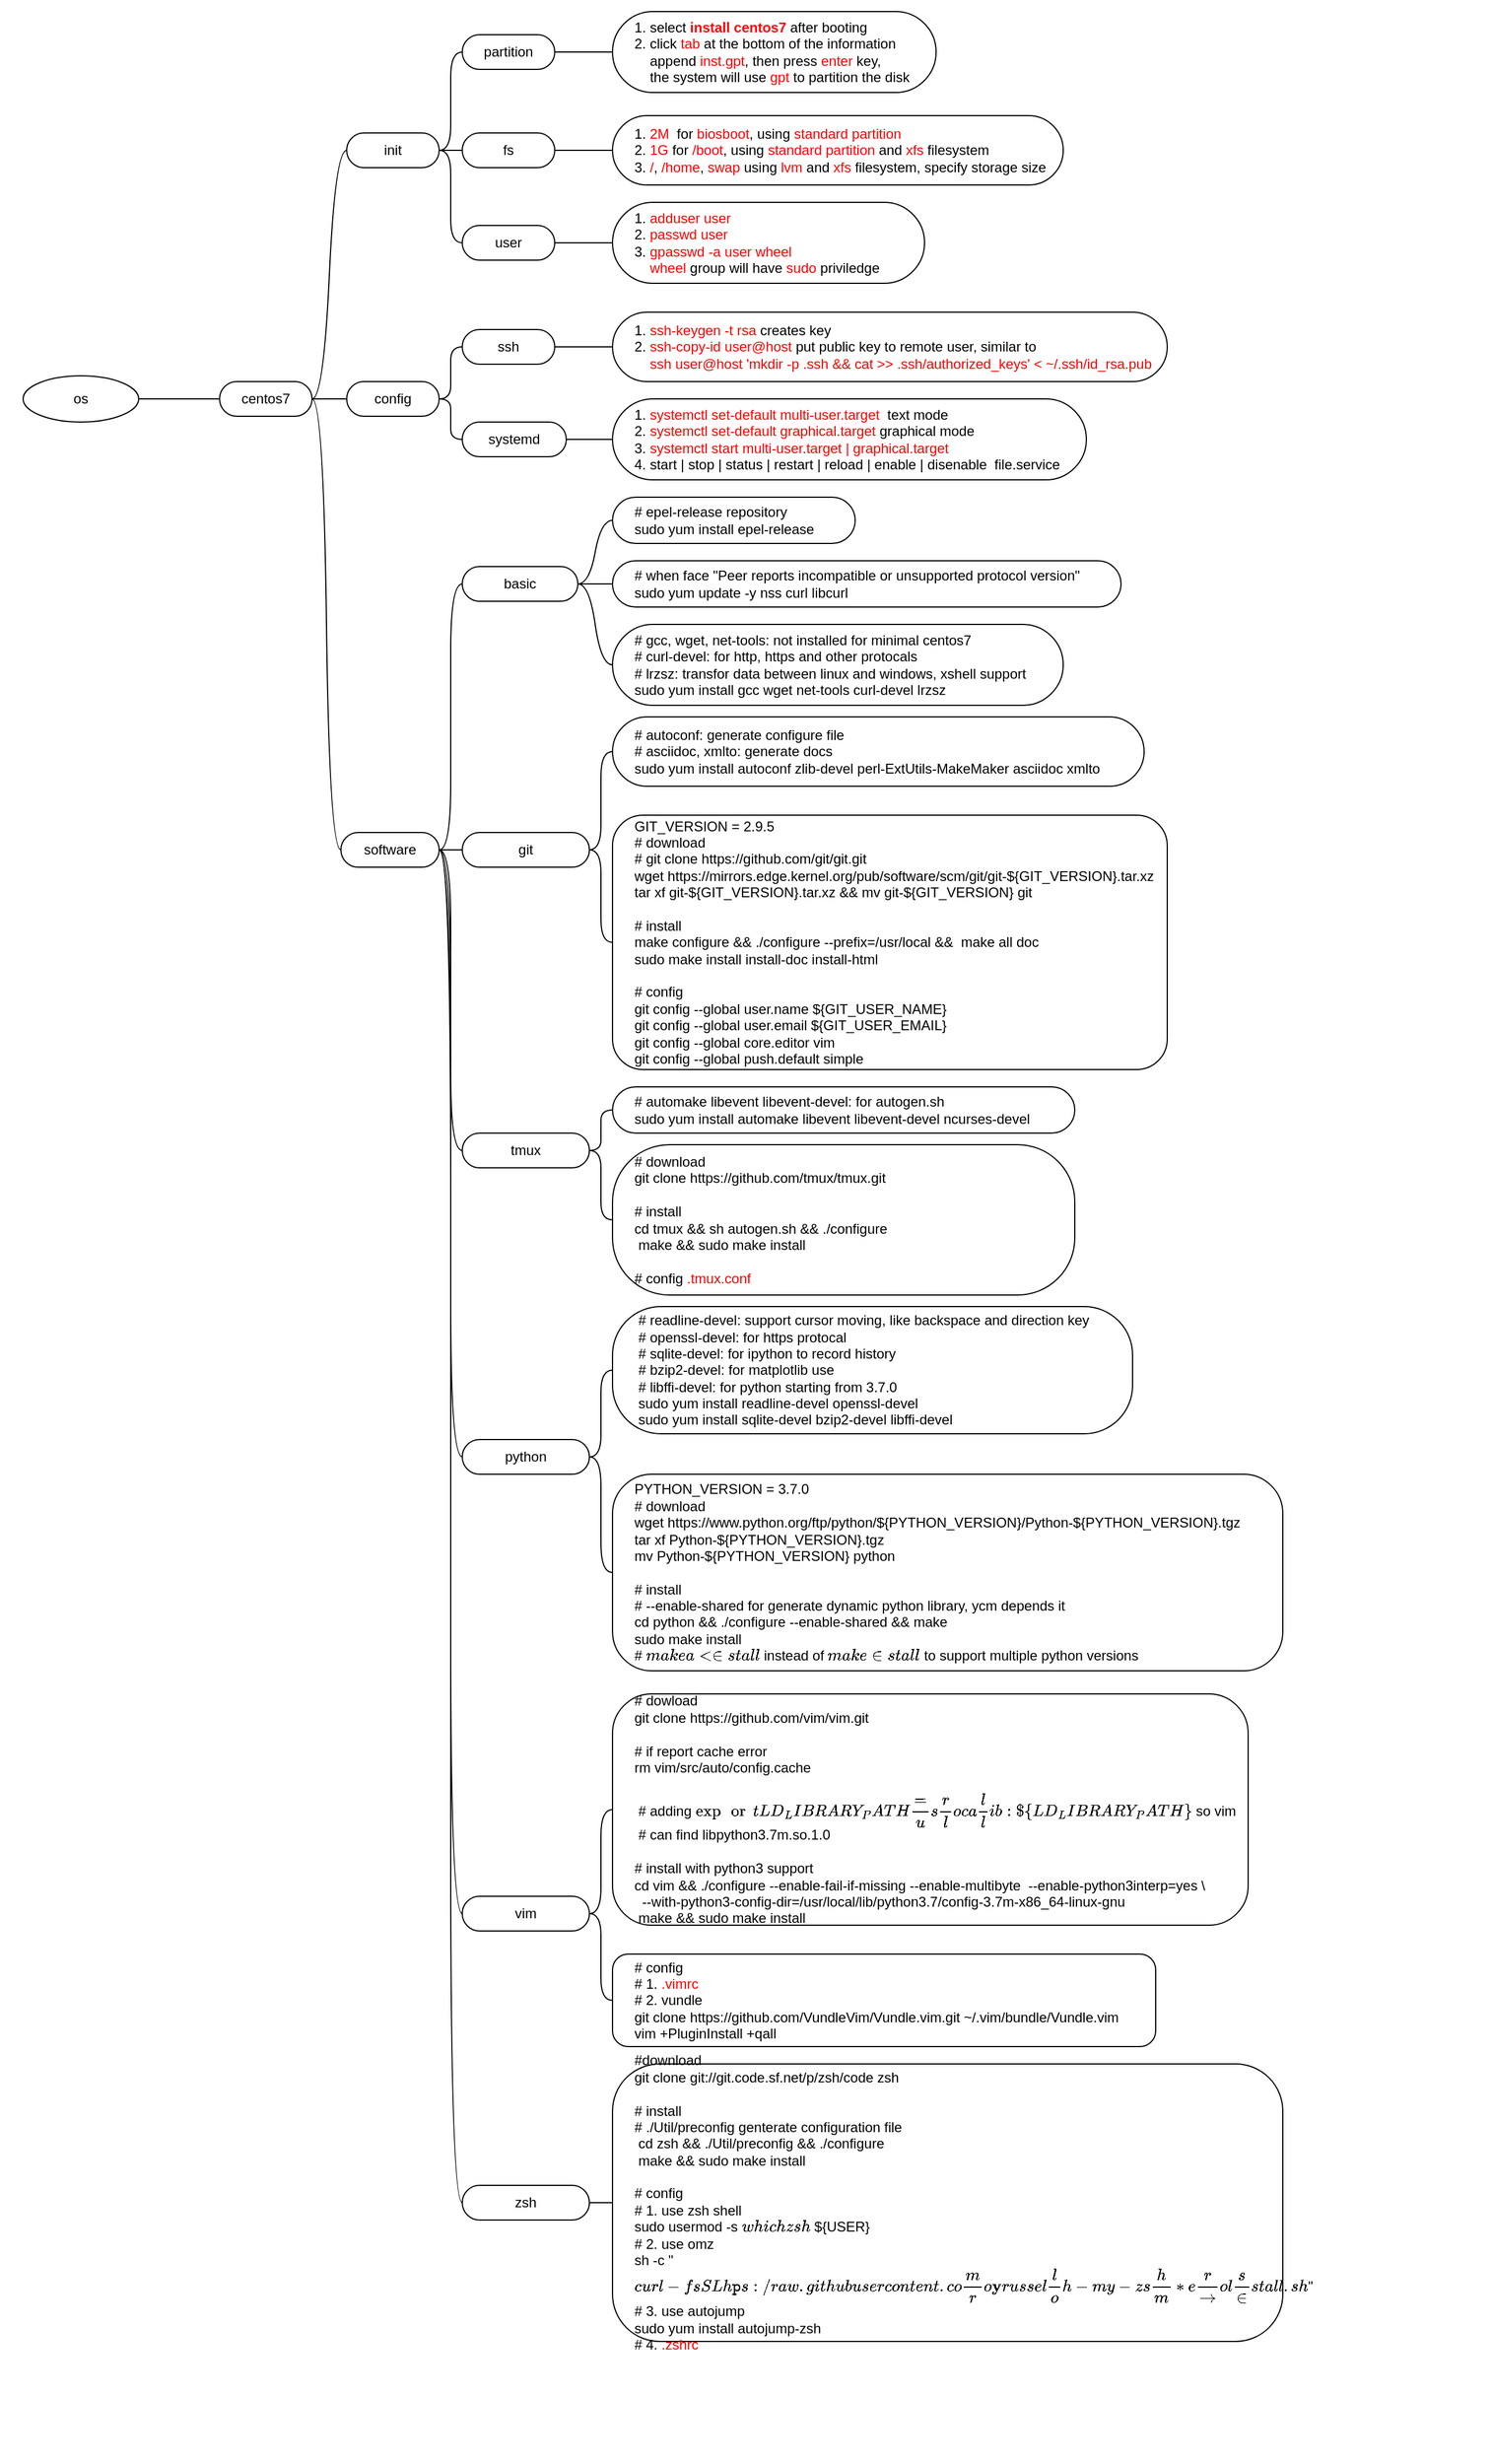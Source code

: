 <mxfile version="12.9.3" type="device"><diagram id="ZcUnJ_twquDnaqtTs_gT" name="os"><mxGraphModel dx="852" dy="495" grid="1" gridSize="10" guides="1" tooltips="1" connect="1" arrows="1" fold="1" page="1" pageScale="1" pageWidth="2339" pageHeight="3300" math="0" shadow="0"><root><mxCell id="0"/><mxCell id="1" parent="0"/><mxCell id="6-5GKK2MCSEunAJBY8cB-1" value="" style="swimlane;html=1;startSize=20;horizontal=1;containerType=tree;strokeColor=none;fillColor=none;align=left;spacingLeft=4;fontStyle=0" parent="1" vertex="1"><mxGeometry x="10" y="80" width="1290" height="2130" as="geometry"/></mxCell><mxCell id="6-5GKK2MCSEunAJBY8cB-2" value="" style="edgeStyle=entityRelationEdgeStyle;startArrow=none;endArrow=none;segment=10;curved=1;" parent="6-5GKK2MCSEunAJBY8cB-1" source="6-5GKK2MCSEunAJBY8cB-6" target="6-5GKK2MCSEunAJBY8cB-7" edge="1"><mxGeometry relative="1" as="geometry"/></mxCell><mxCell id="6-5GKK2MCSEunAJBY8cB-6" value="os" style="ellipse;whiteSpace=wrap;html=1;align=center;container=1;recursiveResize=0;treeFolding=1;treeMoving=1;" parent="6-5GKK2MCSEunAJBY8cB-1" vertex="1"><mxGeometry x="20" y="325" width="100" height="40" as="geometry"/></mxCell><mxCell id="6-5GKK2MCSEunAJBY8cB-7" value="centos7" style="whiteSpace=wrap;html=1;rounded=1;arcSize=50;align=center;verticalAlign=middle;container=1;recursiveResize=0;strokeWidth=1;autosize=1;spacing=4;treeFolding=1;treeMoving=1;" parent="6-5GKK2MCSEunAJBY8cB-1" vertex="1"><mxGeometry x="190" y="330" width="80" height="30" as="geometry"/></mxCell><mxCell id="6-5GKK2MCSEunAJBY8cB-11" value="" style="edgeStyle=entityRelationEdgeStyle;startArrow=none;endArrow=none;segment=10;curved=1;" parent="6-5GKK2MCSEunAJBY8cB-1" source="6-5GKK2MCSEunAJBY8cB-7" target="6-5GKK2MCSEunAJBY8cB-12" edge="1"><mxGeometry relative="1" as="geometry"><mxPoint x="140" y="235" as="sourcePoint"/></mxGeometry></mxCell><mxCell id="6-5GKK2MCSEunAJBY8cB-12" value="init" style="whiteSpace=wrap;html=1;rounded=1;arcSize=50;align=center;verticalAlign=middle;container=1;recursiveResize=0;strokeWidth=1;autosize=1;spacing=4;treeFolding=1;treeMoving=1;" parent="6-5GKK2MCSEunAJBY8cB-1" vertex="1"><mxGeometry x="300" y="115" width="80" height="30" as="geometry"/></mxCell><mxCell id="6-5GKK2MCSEunAJBY8cB-13" value="" style="edgeStyle=entityRelationEdgeStyle;startArrow=none;endArrow=none;segment=10;curved=1;" parent="6-5GKK2MCSEunAJBY8cB-1" source="6-5GKK2MCSEunAJBY8cB-12" target="6-5GKK2MCSEunAJBY8cB-14" edge="1"><mxGeometry relative="1" as="geometry"><mxPoint x="280" y="205" as="sourcePoint"/></mxGeometry></mxCell><mxCell id="6-5GKK2MCSEunAJBY8cB-14" value="partition" style="whiteSpace=wrap;html=1;rounded=1;arcSize=50;align=center;verticalAlign=middle;container=1;recursiveResize=0;strokeWidth=1;autosize=1;spacing=4;treeFolding=1;treeMoving=1;" parent="6-5GKK2MCSEunAJBY8cB-1" vertex="1"><mxGeometry x="400" y="30" width="80" height="30" as="geometry"/></mxCell><mxCell id="6-5GKK2MCSEunAJBY8cB-15" value="" style="edgeStyle=entityRelationEdgeStyle;startArrow=none;endArrow=none;segment=10;curved=1;" parent="6-5GKK2MCSEunAJBY8cB-1" source="6-5GKK2MCSEunAJBY8cB-14" target="6-5GKK2MCSEunAJBY8cB-16" edge="1"><mxGeometry relative="1" as="geometry"><mxPoint x="395" y="180" as="sourcePoint"/></mxGeometry></mxCell><mxCell id="6-5GKK2MCSEunAJBY8cB-16" value="1. select &lt;b&gt;&lt;font color=&quot;#ff0000&quot;&gt;install centos7&lt;/font&gt;&lt;/b&gt; after booting&lt;br&gt;2. click &lt;font color=&quot;#ff0000&quot;&gt;tab&lt;/font&gt;&amp;nbsp;at the bottom of the information&lt;br&gt;&amp;nbsp; &amp;nbsp; append &lt;font color=&quot;#ff0000&quot;&gt;inst.gpt&lt;/font&gt;, then press &lt;font color=&quot;#ff0000&quot;&gt;enter&lt;/font&gt;&amp;nbsp;key, &lt;br&gt;&amp;nbsp; &amp;nbsp; the system will use &lt;font color=&quot;#ff0000&quot;&gt;gpt&lt;/font&gt;&amp;nbsp;to partition the disk" style="whiteSpace=wrap;html=1;rounded=1;arcSize=50;align=left;verticalAlign=middle;container=1;recursiveResize=0;strokeWidth=1;autosize=1;spacing=4;treeFolding=1;treeMoving=1;spacingLeft=15;" parent="6-5GKK2MCSEunAJBY8cB-1" vertex="1"><mxGeometry x="530" y="10" width="280" height="70" as="geometry"/></mxCell><mxCell id="6-5GKK2MCSEunAJBY8cB-17" value="" style="edgeStyle=entityRelationEdgeStyle;startArrow=none;endArrow=none;segment=10;curved=1;" parent="6-5GKK2MCSEunAJBY8cB-1" source="6-5GKK2MCSEunAJBY8cB-12" target="6-5GKK2MCSEunAJBY8cB-18" edge="1"><mxGeometry relative="1" as="geometry"><mxPoint x="395" y="205" as="sourcePoint"/></mxGeometry></mxCell><mxCell id="6-5GKK2MCSEunAJBY8cB-18" value="fs" style="whiteSpace=wrap;html=1;rounded=1;arcSize=50;align=center;verticalAlign=middle;container=1;recursiveResize=0;strokeWidth=1;autosize=1;spacing=4;treeFolding=1;treeMoving=1;" parent="6-5GKK2MCSEunAJBY8cB-1" vertex="1"><mxGeometry x="400" y="115" width="80" height="30" as="geometry"/></mxCell><mxCell id="6-5GKK2MCSEunAJBY8cB-19" value="" style="edgeStyle=entityRelationEdgeStyle;startArrow=none;endArrow=none;segment=10;curved=1;entryX=0;entryY=0.5;entryDx=0;entryDy=0;" parent="6-5GKK2MCSEunAJBY8cB-1" source="6-5GKK2MCSEunAJBY8cB-18" target="6-5GKK2MCSEunAJBY8cB-20" edge="1"><mxGeometry relative="1" as="geometry"><mxPoint x="395" y="205" as="sourcePoint"/><mxPoint x="490" y="130" as="targetPoint"/></mxGeometry></mxCell><mxCell id="6-5GKK2MCSEunAJBY8cB-20" value="1. &lt;font color=&quot;#ff0000&quot;&gt;2M&lt;/font&gt;&amp;nbsp; for &lt;font color=&quot;#ff0000&quot;&gt;biosboot&lt;/font&gt;, using &lt;font color=&quot;#ff0000&quot;&gt;standard partition&lt;/font&gt;&lt;br&gt;2. &lt;font color=&quot;#ff0000&quot;&gt;1G&lt;/font&gt; for &lt;font color=&quot;#ff0000&quot;&gt;/boot&lt;/font&gt;, using &lt;font color=&quot;#ff0000&quot;&gt;standard partition&lt;/font&gt; and &lt;font color=&quot;#ff0000&quot;&gt;xfs&lt;/font&gt; filesystem&lt;br&gt;3. &lt;font color=&quot;#ff0000&quot;&gt;/&lt;/font&gt;, &lt;font color=&quot;#ff0000&quot;&gt;/home&lt;/font&gt;, &lt;font color=&quot;#ff0000&quot;&gt;swap&lt;/font&gt; using &lt;font color=&quot;#ff0000&quot;&gt;lvm&lt;/font&gt; and &lt;font color=&quot;#ff0000&quot;&gt;xfs&lt;/font&gt; filesystem, specify storage size" style="whiteSpace=wrap;html=1;rounded=1;arcSize=50;align=left;verticalAlign=middle;container=1;recursiveResize=0;strokeWidth=1;autosize=1;spacing=4;treeFolding=1;treeMoving=1;spacingLeft=15;" parent="6-5GKK2MCSEunAJBY8cB-1" vertex="1"><mxGeometry x="530" y="100" width="390" height="60" as="geometry"/></mxCell><mxCell id="6-5GKK2MCSEunAJBY8cB-25" value="" style="edgeStyle=entityRelationEdgeStyle;startArrow=none;endArrow=none;segment=10;curved=1;" parent="6-5GKK2MCSEunAJBY8cB-1" source="6-5GKK2MCSEunAJBY8cB-12" target="6-5GKK2MCSEunAJBY8cB-26" edge="1"><mxGeometry relative="1" as="geometry"><mxPoint x="385" y="165" as="sourcePoint"/></mxGeometry></mxCell><mxCell id="6-5GKK2MCSEunAJBY8cB-26" value="user" style="whiteSpace=wrap;html=1;rounded=1;arcSize=50;align=center;verticalAlign=middle;container=1;recursiveResize=0;strokeWidth=1;autosize=1;spacing=4;treeFolding=1;treeMoving=1;" parent="6-5GKK2MCSEunAJBY8cB-1" vertex="1"><mxGeometry x="400" y="195" width="80" height="30" as="geometry"/></mxCell><mxCell id="6-5GKK2MCSEunAJBY8cB-27" value="" style="edgeStyle=entityRelationEdgeStyle;startArrow=none;endArrow=none;segment=10;curved=1;" parent="6-5GKK2MCSEunAJBY8cB-1" source="6-5GKK2MCSEunAJBY8cB-26" target="6-5GKK2MCSEunAJBY8cB-28" edge="1"><mxGeometry relative="1" as="geometry"><mxPoint x="385" y="205" as="sourcePoint"/></mxGeometry></mxCell><mxCell id="6-5GKK2MCSEunAJBY8cB-28" value="1. &lt;font color=&quot;#ff0000&quot;&gt;adduser user&lt;/font&gt;&lt;br&gt;2. &lt;font color=&quot;#ff0000&quot;&gt;passwd user&lt;/font&gt;&lt;br&gt;3. &lt;font color=&quot;#ff0000&quot;&gt;gpasswd -a user wheel&lt;/font&gt;&lt;br&gt;&amp;nbsp; &amp;nbsp; &lt;font color=&quot;#ff0000&quot;&gt;wheel&lt;/font&gt; group will have &lt;font color=&quot;#ff0000&quot;&gt;sudo&lt;/font&gt; priviledge" style="whiteSpace=wrap;html=1;rounded=1;arcSize=50;align=left;verticalAlign=middle;container=1;recursiveResize=0;strokeWidth=1;autosize=1;spacing=4;treeFolding=1;treeMoving=1;spacingLeft=15;" parent="6-5GKK2MCSEunAJBY8cB-1" vertex="1"><mxGeometry x="530" y="175" width="270" height="70" as="geometry"/></mxCell><mxCell id="6-5GKK2MCSEunAJBY8cB-31" value="" style="edgeStyle=entityRelationEdgeStyle;startArrow=none;endArrow=none;segment=10;curved=1;" parent="6-5GKK2MCSEunAJBY8cB-1" source="6-5GKK2MCSEunAJBY8cB-40" target="6-5GKK2MCSEunAJBY8cB-32" edge="1"><mxGeometry relative="1" as="geometry"><mxPoint x="390" y="155" as="sourcePoint"/></mxGeometry></mxCell><mxCell id="6-5GKK2MCSEunAJBY8cB-32" value="1. &lt;font color=&quot;#ff0000&quot;&gt;systemctl set-default multi-user.target&amp;nbsp;&lt;/font&gt;&amp;nbsp;text mode&lt;br&gt;2. &lt;font color=&quot;#ff0000&quot;&gt;systemctl set-default graphical.target&lt;/font&gt; graphical mode&lt;br&gt;3.&amp;nbsp;&lt;font color=&quot;#ff0000&quot;&gt;systemctl start multi-user.target | graphical.target&lt;/font&gt;&lt;br&gt;4. start | stop&amp;nbsp;| status&amp;nbsp;| restart | reload | enable | disenable&amp;nbsp; file.service" style="whiteSpace=wrap;html=1;rounded=1;arcSize=50;align=left;verticalAlign=middle;container=1;recursiveResize=0;strokeWidth=1;autosize=1;spacing=4;treeFolding=1;treeMoving=1;spacingLeft=15;" parent="6-5GKK2MCSEunAJBY8cB-1" vertex="1"><mxGeometry x="530" y="345" width="410" height="70" as="geometry"/></mxCell><mxCell id="6-5GKK2MCSEunAJBY8cB-33" value="" style="edgeStyle=entityRelationEdgeStyle;startArrow=none;endArrow=none;segment=10;curved=1;" parent="6-5GKK2MCSEunAJBY8cB-1" source="6-5GKK2MCSEunAJBY8cB-7" target="6-5GKK2MCSEunAJBY8cB-34" edge="1"><mxGeometry relative="1" as="geometry"><mxPoint x="290" y="240" as="sourcePoint"/></mxGeometry></mxCell><mxCell id="6-5GKK2MCSEunAJBY8cB-34" value="config" style="whiteSpace=wrap;html=1;rounded=1;arcSize=50;align=center;verticalAlign=middle;container=1;recursiveResize=0;strokeWidth=1;autosize=1;spacing=4;treeFolding=1;treeMoving=1;" parent="6-5GKK2MCSEunAJBY8cB-1" vertex="1"><mxGeometry x="300" y="330" width="80" height="30" as="geometry"/></mxCell><mxCell id="6-5GKK2MCSEunAJBY8cB-35" value="" style="edgeStyle=entityRelationEdgeStyle;startArrow=none;endArrow=none;segment=10;curved=1;" parent="6-5GKK2MCSEunAJBY8cB-1" source="6-5GKK2MCSEunAJBY8cB-34" target="6-5GKK2MCSEunAJBY8cB-36" edge="1"><mxGeometry relative="1" as="geometry"><mxPoint x="300" y="260" as="sourcePoint"/></mxGeometry></mxCell><mxCell id="6-5GKK2MCSEunAJBY8cB-36" value="ssh" style="whiteSpace=wrap;html=1;rounded=1;arcSize=50;align=center;verticalAlign=middle;container=1;recursiveResize=0;strokeWidth=1;autosize=1;spacing=4;treeFolding=1;treeMoving=1;" parent="6-5GKK2MCSEunAJBY8cB-1" vertex="1"><mxGeometry x="400" y="285" width="80" height="30" as="geometry"/></mxCell><mxCell id="6-5GKK2MCSEunAJBY8cB-37" value="" style="edgeStyle=entityRelationEdgeStyle;startArrow=none;endArrow=none;segment=10;curved=1;" parent="6-5GKK2MCSEunAJBY8cB-1" source="6-5GKK2MCSEunAJBY8cB-36" target="6-5GKK2MCSEunAJBY8cB-38" edge="1"><mxGeometry relative="1" as="geometry"><mxPoint x="390" y="370" as="sourcePoint"/></mxGeometry></mxCell><mxCell id="6-5GKK2MCSEunAJBY8cB-38" value="1.&amp;nbsp;&lt;font color=&quot;#ff0000&quot;&gt;ssh-keygen -t rsa&lt;/font&gt;&amp;nbsp;creates key&lt;br&gt;2.&amp;nbsp;&lt;font color=&quot;#ff0000&quot;&gt;ssh-copy-id user@host&lt;/font&gt; put public key to remote user, similar to&amp;nbsp;&lt;br&gt;&lt;font color=&quot;#ff0000&quot;&gt;&amp;nbsp; &amp;nbsp; ssh user@host 'mkdir -p .ssh &amp;amp;&amp;amp; cat &amp;gt;&amp;gt; .ssh/authorized_keys' &amp;lt; ~/.ssh/id_rsa.pub&lt;/font&gt;" style="whiteSpace=wrap;html=1;rounded=1;arcSize=50;align=left;verticalAlign=middle;container=1;recursiveResize=0;strokeWidth=1;autosize=1;spacing=4;treeFolding=1;treeMoving=1;spacingLeft=15;" parent="6-5GKK2MCSEunAJBY8cB-1" vertex="1"><mxGeometry x="530" y="270" width="480" height="60" as="geometry"/></mxCell><mxCell id="6-5GKK2MCSEunAJBY8cB-39" value="" style="edgeStyle=entityRelationEdgeStyle;startArrow=none;endArrow=none;segment=10;curved=1;" parent="6-5GKK2MCSEunAJBY8cB-1" source="6-5GKK2MCSEunAJBY8cB-34" target="6-5GKK2MCSEunAJBY8cB-40" edge="1"><mxGeometry relative="1" as="geometry"><mxPoint x="390" y="430" as="sourcePoint"/></mxGeometry></mxCell><mxCell id="6-5GKK2MCSEunAJBY8cB-40" value="systemd" style="whiteSpace=wrap;html=1;rounded=1;arcSize=50;align=center;verticalAlign=middle;container=1;recursiveResize=0;strokeWidth=1;autosize=1;spacing=4;treeFolding=1;treeMoving=1;" parent="6-5GKK2MCSEunAJBY8cB-1" vertex="1"><mxGeometry x="400" y="365" width="90" height="30" as="geometry"/></mxCell><mxCell id="bI8wqnvab-aOPjr-A80t-1" value="" style="edgeStyle=entityRelationEdgeStyle;startArrow=none;endArrow=none;segment=10;curved=1;" edge="1" target="bI8wqnvab-aOPjr-A80t-2" source="6-5GKK2MCSEunAJBY8cB-7" parent="6-5GKK2MCSEunAJBY8cB-1"><mxGeometry relative="1" as="geometry"><mxPoint x="300" y="310" as="sourcePoint"/></mxGeometry></mxCell><mxCell id="bI8wqnvab-aOPjr-A80t-2" value="software" style="whiteSpace=wrap;html=1;rounded=1;arcSize=50;align=center;verticalAlign=middle;container=1;recursiveResize=0;strokeWidth=1;autosize=1;spacing=4;treeFolding=1;treeMoving=1;" vertex="1" parent="6-5GKK2MCSEunAJBY8cB-1"><mxGeometry x="295" y="720" width="85" height="30" as="geometry"/></mxCell><mxCell id="bI8wqnvab-aOPjr-A80t-3" value="" style="edgeStyle=entityRelationEdgeStyle;startArrow=none;endArrow=none;segment=10;curved=1;" edge="1" target="bI8wqnvab-aOPjr-A80t-4" source="bI8wqnvab-aOPjr-A80t-2" parent="6-5GKK2MCSEunAJBY8cB-1"><mxGeometry relative="1" as="geometry"><mxPoint x="290" y="325" as="sourcePoint"/></mxGeometry></mxCell><mxCell id="bI8wqnvab-aOPjr-A80t-4" value="basic" style="whiteSpace=wrap;html=1;rounded=1;arcSize=50;align=center;verticalAlign=middle;container=1;recursiveResize=0;strokeWidth=1;autosize=1;spacing=4;treeFolding=1;treeMoving=1;" vertex="1" parent="6-5GKK2MCSEunAJBY8cB-1"><mxGeometry x="400" y="490" width="100" height="30" as="geometry"/></mxCell><mxCell id="bI8wqnvab-aOPjr-A80t-5" value="" style="edgeStyle=entityRelationEdgeStyle;startArrow=none;endArrow=none;segment=10;curved=1;" edge="1" target="bI8wqnvab-aOPjr-A80t-6" source="bI8wqnvab-aOPjr-A80t-2" parent="6-5GKK2MCSEunAJBY8cB-1"><mxGeometry relative="1" as="geometry"><mxPoint x="400" y="575" as="sourcePoint"/></mxGeometry></mxCell><mxCell id="bI8wqnvab-aOPjr-A80t-6" value="git" style="whiteSpace=wrap;html=1;rounded=1;arcSize=50;align=center;verticalAlign=middle;container=1;recursiveResize=0;strokeWidth=1;autosize=1;spacing=4;treeFolding=1;treeMoving=1;" vertex="1" parent="6-5GKK2MCSEunAJBY8cB-1"><mxGeometry x="400" y="720" width="110" height="30" as="geometry"/></mxCell><mxCell id="bI8wqnvab-aOPjr-A80t-7" value="" style="edgeStyle=entityRelationEdgeStyle;startArrow=none;endArrow=none;segment=10;curved=1;" edge="1" target="bI8wqnvab-aOPjr-A80t-8" source="bI8wqnvab-aOPjr-A80t-4" parent="6-5GKK2MCSEunAJBY8cB-1"><mxGeometry relative="1" as="geometry"><mxPoint x="390" y="575" as="sourcePoint"/></mxGeometry></mxCell><mxCell id="bI8wqnvab-aOPjr-A80t-8" value="# gcc, wget, net-tools: not installed for minimal centos7&lt;br&gt;# curl-devel:&amp;nbsp;for http, https and other protocals&lt;br&gt;# lrzsz: transfor data between linux and windows, xshell support&lt;br&gt;sudo yum install gcc wget net-tools curl-devel lrzsz" style="whiteSpace=wrap;html=1;rounded=1;arcSize=50;align=left;verticalAlign=middle;container=1;recursiveResize=0;strokeWidth=1;autosize=1;spacing=4;treeFolding=1;treeMoving=1;spacingLeft=15;" vertex="1" parent="6-5GKK2MCSEunAJBY8cB-1"><mxGeometry x="530" y="540" width="390" height="70" as="geometry"/></mxCell><mxCell id="bI8wqnvab-aOPjr-A80t-9" value="" style="edgeStyle=entityRelationEdgeStyle;startArrow=none;endArrow=none;segment=10;curved=1;" edge="1" target="bI8wqnvab-aOPjr-A80t-10" source="bI8wqnvab-aOPjr-A80t-4" parent="6-5GKK2MCSEunAJBY8cB-1"><mxGeometry relative="1" as="geometry"><mxPoint x="495" y="535" as="sourcePoint"/></mxGeometry></mxCell><mxCell id="bI8wqnvab-aOPjr-A80t-10" value="# when face &quot;Peer reports incompatible or unsupported protocol version&quot;&lt;br&gt;sudo yum update -y nss curl libcurl" style="whiteSpace=wrap;html=1;rounded=1;arcSize=50;align=left;verticalAlign=middle;container=1;recursiveResize=0;strokeWidth=1;autosize=1;spacing=4;treeFolding=1;treeMoving=1;spacingLeft=15;" vertex="1" parent="6-5GKK2MCSEunAJBY8cB-1"><mxGeometry x="530" y="485" width="440" height="40" as="geometry"/></mxCell><mxCell id="bI8wqnvab-aOPjr-A80t-11" value="" style="edgeStyle=entityRelationEdgeStyle;startArrow=none;endArrow=none;segment=10;curved=1;" edge="1" target="bI8wqnvab-aOPjr-A80t-12" source="bI8wqnvab-aOPjr-A80t-4" parent="6-5GKK2MCSEunAJBY8cB-1"><mxGeometry relative="1" as="geometry"><mxPoint x="510" y="575" as="sourcePoint"/></mxGeometry></mxCell><mxCell id="bI8wqnvab-aOPjr-A80t-12" value="# epel-release repository&lt;br&gt;sudo yum install epel-release" style="whiteSpace=wrap;html=1;rounded=1;arcSize=50;align=left;verticalAlign=middle;container=1;recursiveResize=0;strokeWidth=1;autosize=1;spacing=4;treeFolding=1;treeMoving=1;spacingLeft=15;" vertex="1" parent="6-5GKK2MCSEunAJBY8cB-1"><mxGeometry x="530" y="430" width="210" height="40" as="geometry"/></mxCell><mxCell id="bI8wqnvab-aOPjr-A80t-13" value="" style="edgeStyle=entityRelationEdgeStyle;startArrow=none;endArrow=none;segment=10;curved=1;" edge="1" target="bI8wqnvab-aOPjr-A80t-14" source="bI8wqnvab-aOPjr-A80t-6" parent="6-5GKK2MCSEunAJBY8cB-1"><mxGeometry relative="1" as="geometry"><mxPoint x="390" y="575" as="sourcePoint"/></mxGeometry></mxCell><mxCell id="bI8wqnvab-aOPjr-A80t-14" value="&lt;div&gt;&lt;span&gt;# autoconf: generate configure file&lt;/span&gt;&lt;br&gt;&lt;/div&gt;&lt;div&gt;# asciidoc, xmlto: generate docs&lt;/div&gt;&lt;div&gt;sudo yum install autoconf zlib-devel&amp;nbsp;&lt;span&gt;perl-ExtUtils-MakeMaker asciidoc xmlto&lt;/span&gt;&lt;/div&gt;" style="whiteSpace=wrap;html=1;rounded=1;arcSize=50;align=left;verticalAlign=middle;container=1;recursiveResize=0;strokeWidth=1;autosize=1;spacing=4;treeFolding=1;treeMoving=1;spacingLeft=15;" vertex="1" parent="6-5GKK2MCSEunAJBY8cB-1"><mxGeometry x="530" y="620" width="460" height="60" as="geometry"/></mxCell><mxCell id="bI8wqnvab-aOPjr-A80t-15" value="" style="edgeStyle=entityRelationEdgeStyle;startArrow=none;endArrow=none;segment=10;curved=1;" edge="1" target="bI8wqnvab-aOPjr-A80t-16" source="bI8wqnvab-aOPjr-A80t-6" parent="6-5GKK2MCSEunAJBY8cB-1"><mxGeometry relative="1" as="geometry"><mxPoint x="510" y="755" as="sourcePoint"/></mxGeometry></mxCell><mxCell id="bI8wqnvab-aOPjr-A80t-16" value="GIT_VERSION = 2.9.5&lt;br&gt;# download&lt;br&gt;#&amp;nbsp;git clone https://github.com/git/git.git&lt;br&gt;&lt;div&gt;wget https://mirrors.edge.kernel.org/pub/software/scm/git/git-${GIT_VERSION}.tar.xz&lt;/div&gt;&lt;div&gt;tar xf git-${GIT_VERSION}.tar.xz &amp;amp;&amp;amp; mv git-${GIT_VERSION} git&lt;/div&gt;&lt;div&gt;&lt;br&gt;&lt;/div&gt;&lt;div&gt;# install&lt;/div&gt;&lt;div&gt;&lt;div&gt;make configure &amp;amp;&amp;amp;&amp;nbsp;&lt;span&gt;./configure --prefix=/usr/local &amp;amp;&amp;amp;&amp;nbsp;&lt;/span&gt;&lt;span&gt;&amp;nbsp;make all doc&lt;/span&gt;&lt;/div&gt;&lt;div&gt;sudo make install install-doc install-html&lt;/div&gt;&lt;/div&gt;&lt;div&gt;&lt;br&gt;&lt;/div&gt;&lt;div&gt;&lt;div&gt;# config&lt;/div&gt;&lt;div&gt;git config --global user.name ${GIT_USER_NAME}&lt;/div&gt;&lt;div&gt;git config --global user.email ${GIT_USER_EMAIL}&lt;/div&gt;&lt;div&gt;git config --global core.editor vim&lt;/div&gt;&lt;div&gt;git config --global push.default simple&lt;/div&gt;&lt;/div&gt;" style="whiteSpace=wrap;html=1;rounded=1;arcSize=12;align=left;verticalAlign=middle;container=1;recursiveResize=0;strokeWidth=1;autosize=1;spacing=4;treeFolding=1;treeMoving=1;spacingLeft=15;fontStyle=0" vertex="1" parent="6-5GKK2MCSEunAJBY8cB-1"><mxGeometry x="530" y="705" width="480" height="220" as="geometry"/></mxCell><mxCell id="bI8wqnvab-aOPjr-A80t-17" value="" style="edgeStyle=entityRelationEdgeStyle;startArrow=none;endArrow=none;segment=10;curved=1;" edge="1" target="bI8wqnvab-aOPjr-A80t-18" source="bI8wqnvab-aOPjr-A80t-2" parent="6-5GKK2MCSEunAJBY8cB-1"><mxGeometry relative="1" as="geometry"><mxPoint x="390" y="575" as="sourcePoint"/></mxGeometry></mxCell><mxCell id="bI8wqnvab-aOPjr-A80t-18" value="tmux" style="whiteSpace=wrap;html=1;rounded=1;arcSize=50;align=center;verticalAlign=middle;container=1;recursiveResize=0;strokeWidth=1;autosize=1;spacing=4;treeFolding=1;treeMoving=1;" vertex="1" parent="6-5GKK2MCSEunAJBY8cB-1"><mxGeometry x="400" y="980" width="110" height="30" as="geometry"/></mxCell><mxCell id="bI8wqnvab-aOPjr-A80t-19" value="" style="edgeStyle=entityRelationEdgeStyle;startArrow=none;endArrow=none;segment=10;curved=1;" edge="1" target="bI8wqnvab-aOPjr-A80t-20" source="bI8wqnvab-aOPjr-A80t-18" parent="6-5GKK2MCSEunAJBY8cB-1"><mxGeometry relative="1" as="geometry"><mxPoint x="390" y="805" as="sourcePoint"/></mxGeometry></mxCell><mxCell id="bI8wqnvab-aOPjr-A80t-20" value="# automake libevent libevent-devel: for autogen.sh&lt;br&gt;sudo yum install automake libevent libevent-devel ncurses-devel" style="whiteSpace=wrap;html=1;rounded=1;arcSize=50;align=left;verticalAlign=middle;container=1;recursiveResize=0;strokeWidth=1;autosize=1;spacing=4;treeFolding=1;treeMoving=1;spacingLeft=15;" vertex="1" parent="6-5GKK2MCSEunAJBY8cB-1"><mxGeometry x="530" y="940" width="400" height="40" as="geometry"/></mxCell><mxCell id="bI8wqnvab-aOPjr-A80t-21" value="" style="edgeStyle=entityRelationEdgeStyle;startArrow=none;endArrow=none;segment=10;curved=1;" edge="1" target="bI8wqnvab-aOPjr-A80t-22" source="bI8wqnvab-aOPjr-A80t-18" parent="6-5GKK2MCSEunAJBY8cB-1"><mxGeometry relative="1" as="geometry"><mxPoint x="500" y="1065" as="sourcePoint"/></mxGeometry></mxCell><mxCell id="bI8wqnvab-aOPjr-A80t-22" value="# download&lt;br&gt;git clone https://github.com/tmux/tmux.git&lt;br&gt;&lt;br&gt;# install&lt;br&gt;&lt;div&gt;cd tmux &amp;amp;&amp;amp;&amp;nbsp;&lt;span&gt;sh autogen.sh &amp;amp;&amp;amp;&lt;/span&gt;&lt;span&gt;&amp;nbsp;./configure&amp;nbsp;&lt;/span&gt;&lt;/div&gt;&lt;div&gt;&amp;nbsp;make &amp;amp;&amp;amp;&amp;nbsp;&lt;span&gt;sudo make install&lt;/span&gt;&lt;/div&gt;&lt;div&gt;&lt;span&gt;&lt;br&gt;&lt;/span&gt;&lt;/div&gt;&lt;div&gt;# config&lt;span&gt;&amp;nbsp;&lt;font color=&quot;#ff0000&quot;&gt;.tmux.conf&lt;/font&gt;&lt;/span&gt;&lt;/div&gt;" style="whiteSpace=wrap;html=1;rounded=1;arcSize=38;align=left;verticalAlign=middle;container=1;recursiveResize=0;strokeWidth=1;autosize=1;spacing=4;treeFolding=1;treeMoving=1;spacingLeft=15;" vertex="1" parent="6-5GKK2MCSEunAJBY8cB-1"><mxGeometry x="530" y="990" width="400" height="130" as="geometry"/></mxCell><mxCell id="bI8wqnvab-aOPjr-A80t-23" value="" style="edgeStyle=entityRelationEdgeStyle;startArrow=none;endArrow=none;segment=10;curved=1;" edge="1" target="bI8wqnvab-aOPjr-A80t-24" source="bI8wqnvab-aOPjr-A80t-2" parent="6-5GKK2MCSEunAJBY8cB-1"><mxGeometry relative="1" as="geometry"><mxPoint x="390" y="815" as="sourcePoint"/></mxGeometry></mxCell><mxCell id="bI8wqnvab-aOPjr-A80t-24" value="python" style="whiteSpace=wrap;html=1;rounded=1;arcSize=50;align=center;verticalAlign=middle;container=1;recursiveResize=0;strokeWidth=1;autosize=1;spacing=4;treeFolding=1;treeMoving=1;" vertex="1" parent="6-5GKK2MCSEunAJBY8cB-1"><mxGeometry x="400" y="1245" width="110" height="30" as="geometry"/></mxCell><mxCell id="bI8wqnvab-aOPjr-A80t-25" value="" style="edgeStyle=entityRelationEdgeStyle;startArrow=none;endArrow=none;segment=10;curved=1;exitX=1;exitY=0.5;exitDx=0;exitDy=0;" edge="1" target="bI8wqnvab-aOPjr-A80t-26" source="bI8wqnvab-aOPjr-A80t-24" parent="6-5GKK2MCSEunAJBY8cB-1"><mxGeometry relative="1" as="geometry"><mxPoint x="510" y="1073" as="sourcePoint"/></mxGeometry></mxCell><mxCell id="bI8wqnvab-aOPjr-A80t-26" value="&lt;div&gt;&amp;nbsp;# readline-devel: support cursor moving, like backspace and direction key&lt;/div&gt;&lt;div&gt;&amp;nbsp;# openssl-devel: for https protocal&lt;/div&gt;&lt;div&gt;&amp;nbsp;# sqlite-devel: for ipython to record history&lt;/div&gt;&lt;div&gt;&amp;nbsp;# bzip2-devel: for matplotlib use&lt;/div&gt;&lt;div&gt;&amp;nbsp;# libffi-devel: for python starting from 3.7.0&lt;/div&gt;&lt;div&gt;&amp;nbsp;sudo yum install readline-devel openssl-devel&amp;nbsp;&lt;/div&gt;&lt;div&gt;&amp;nbsp;sudo yum install sqlite-devel bzip2-devel libffi-devel&lt;/div&gt;" style="whiteSpace=wrap;html=1;rounded=1;arcSize=38;align=left;verticalAlign=middle;container=1;recursiveResize=0;strokeWidth=1;autosize=1;spacing=4;treeFolding=1;treeMoving=1;spacingLeft=15;" vertex="1" parent="6-5GKK2MCSEunAJBY8cB-1"><mxGeometry x="530" y="1130" width="450" height="110" as="geometry"/></mxCell><mxCell id="bI8wqnvab-aOPjr-A80t-27" value="" style="edgeStyle=entityRelationEdgeStyle;startArrow=none;endArrow=none;segment=10;curved=1;exitX=1;exitY=0.5;exitDx=0;exitDy=0;" edge="1" target="bI8wqnvab-aOPjr-A80t-28" source="bI8wqnvab-aOPjr-A80t-24" parent="6-5GKK2MCSEunAJBY8cB-1"><mxGeometry relative="1" as="geometry"><mxPoint x="520" y="1235" as="sourcePoint"/></mxGeometry></mxCell><mxCell id="bI8wqnvab-aOPjr-A80t-28" value="PYTHON_VERSION = 3.7.0&lt;br&gt;# download&lt;br&gt;&lt;div&gt;wget https://www.python.org/ftp/python/${PYTHON_VERSION}/Python-${PYTHON_VERSION}.tgz&lt;/div&gt;&lt;div&gt;tar xf Python-${PYTHON_VERSION}.tgz&lt;/div&gt;&lt;div&gt;mv Python-${PYTHON_VERSION} python&lt;/div&gt;&lt;div&gt;&lt;br&gt;&lt;/div&gt;&lt;div&gt;# install&lt;/div&gt;&lt;div&gt;&lt;div&gt;# --enable-shared for generate dynamic python library, ycm depends it&lt;/div&gt;&lt;div&gt;cd python &amp;amp;&amp;amp;&amp;nbsp;&lt;span&gt;./configure --enable-shared &amp;amp;&amp;amp;&amp;nbsp;&lt;/span&gt;&lt;span&gt;make&amp;nbsp;&lt;/span&gt;&lt;/div&gt;&lt;div&gt;&lt;span&gt;sudo make install&lt;/span&gt;&lt;/div&gt;&lt;div&gt;# `make altinstall` instead of `make install` to support multiple python&lt;span&gt;&amp;nbsp;versions&lt;/span&gt;&lt;/div&gt;&lt;/div&gt;" style="whiteSpace=wrap;html=1;rounded=1;arcSize=20;align=left;verticalAlign=middle;container=1;recursiveResize=0;strokeWidth=1;autosize=1;spacing=4;treeFolding=1;treeMoving=1;spacingLeft=15;" vertex="1" parent="6-5GKK2MCSEunAJBY8cB-1"><mxGeometry x="530" y="1275" width="580" height="170" as="geometry"/></mxCell><mxCell id="bI8wqnvab-aOPjr-A80t-29" value="" style="edgeStyle=entityRelationEdgeStyle;startArrow=none;endArrow=none;segment=10;curved=1;" edge="1" target="bI8wqnvab-aOPjr-A80t-30" source="bI8wqnvab-aOPjr-A80t-2" parent="6-5GKK2MCSEunAJBY8cB-1"><mxGeometry relative="1" as="geometry"><mxPoint x="390" y="815" as="sourcePoint"/></mxGeometry></mxCell><mxCell id="bI8wqnvab-aOPjr-A80t-30" value="vim" style="whiteSpace=wrap;html=1;rounded=1;arcSize=50;align=center;verticalAlign=middle;container=1;recursiveResize=0;strokeWidth=1;autosize=1;spacing=4;treeFolding=1;treeMoving=1;" vertex="1" parent="6-5GKK2MCSEunAJBY8cB-1"><mxGeometry x="400" y="1640" width="110" height="30" as="geometry"/></mxCell><mxCell id="bI8wqnvab-aOPjr-A80t-31" value="" style="edgeStyle=entityRelationEdgeStyle;startArrow=none;endArrow=none;segment=10;curved=1;exitX=1;exitY=0.5;exitDx=0;exitDy=0;" edge="1" target="bI8wqnvab-aOPjr-A80t-32" source="bI8wqnvab-aOPjr-A80t-30" parent="6-5GKK2MCSEunAJBY8cB-1"><mxGeometry relative="1" as="geometry"><mxPoint x="520" y="1310" as="sourcePoint"/></mxGeometry></mxCell><mxCell id="bI8wqnvab-aOPjr-A80t-32" value="# dowload&lt;br&gt;git clone https://github.com/vim/vim.git&lt;br&gt;&lt;br&gt;&lt;div&gt;# if report cache error&lt;/div&gt;&lt;div&gt;rm vim/src/auto/config.cache&lt;/div&gt;&lt;div&gt;&lt;br&gt;&lt;/div&gt;&lt;div&gt;&lt;div&gt;&amp;nbsp;# adding `export LD_LIBRARY_PATH=/usr/local/lib:${LD_LIBRARY_PATH}` so vim&lt;/div&gt;&lt;div&gt;&amp;nbsp;# can find libpython3.7m.so.1.0&lt;/div&gt;&lt;/div&gt;&lt;div&gt;&lt;br&gt;&lt;/div&gt;&lt;div&gt;# install with python3 support&lt;/div&gt;&lt;div&gt;&lt;div&gt;cd vim &amp;amp;&amp;amp;&lt;span&gt;&amp;nbsp;./configure --enable-fail-if-missing --enable-multibyte&lt;/span&gt;&lt;span&gt;&amp;nbsp; --enable-python3interp=yes \&lt;/span&gt;&lt;/div&gt;&lt;div&gt;&amp;nbsp; --with-python3-config-dir=/usr/local/lib/python3.7/config-3.7m-x86_64-linux-gnu&lt;/div&gt;&lt;div&gt;&amp;nbsp;make &amp;amp;&amp;amp;&amp;nbsp;&lt;span&gt;sudo make install&lt;/span&gt;&lt;/div&gt;&lt;/div&gt;" style="whiteSpace=wrap;html=1;rounded=1;arcSize=17;align=left;verticalAlign=middle;container=1;recursiveResize=0;strokeWidth=1;autosize=1;spacing=4;treeFolding=1;treeMoving=1;spacingLeft=15;" vertex="1" parent="6-5GKK2MCSEunAJBY8cB-1"><mxGeometry x="530" y="1465" width="550" height="200" as="geometry"/></mxCell><mxCell id="bI8wqnvab-aOPjr-A80t-33" value="" style="edgeStyle=entityRelationEdgeStyle;startArrow=none;endArrow=none;segment=10;curved=1;exitX=1;exitY=0.5;exitDx=0;exitDy=0;" edge="1" target="bI8wqnvab-aOPjr-A80t-34" source="bI8wqnvab-aOPjr-A80t-30" parent="6-5GKK2MCSEunAJBY8cB-1"><mxGeometry relative="1" as="geometry"><mxPoint x="510" y="1615" as="sourcePoint"/></mxGeometry></mxCell><mxCell id="bI8wqnvab-aOPjr-A80t-34" value="# config&lt;br&gt;# 1.&lt;font color=&quot;#ff0000&quot;&gt;&amp;nbsp;.vimrc&lt;/font&gt;&lt;br&gt;# 2. vundle&lt;br&gt;git clone https://github.com/VundleVim/Vundle.vim.git ~/.vim/bundle/Vundle.vim&lt;br&gt;vim +PluginInstall +qall" style="whiteSpace=wrap;html=1;rounded=1;arcSize=17;align=left;verticalAlign=middle;container=1;recursiveResize=0;strokeWidth=1;autosize=1;spacing=4;treeFolding=1;treeMoving=1;spacingLeft=15;" vertex="1" parent="6-5GKK2MCSEunAJBY8cB-1"><mxGeometry x="530" y="1690" width="470" height="80" as="geometry"/></mxCell><mxCell id="bI8wqnvab-aOPjr-A80t-35" value="" style="edgeStyle=entityRelationEdgeStyle;startArrow=none;endArrow=none;segment=10;curved=1;" edge="1" target="bI8wqnvab-aOPjr-A80t-36" source="bI8wqnvab-aOPjr-A80t-2" parent="6-5GKK2MCSEunAJBY8cB-1"><mxGeometry relative="1" as="geometry"><mxPoint x="390" y="815" as="sourcePoint"/></mxGeometry></mxCell><mxCell id="bI8wqnvab-aOPjr-A80t-36" value="zsh" style="whiteSpace=wrap;html=1;rounded=1;arcSize=50;align=center;verticalAlign=middle;container=1;recursiveResize=0;strokeWidth=1;autosize=1;spacing=4;treeFolding=1;treeMoving=1;" vertex="1" parent="6-5GKK2MCSEunAJBY8cB-1"><mxGeometry x="400" y="1890" width="110" height="30" as="geometry"/></mxCell><mxCell id="bI8wqnvab-aOPjr-A80t-37" value="" style="edgeStyle=entityRelationEdgeStyle;startArrow=none;endArrow=none;segment=10;curved=1;" edge="1" target="bI8wqnvab-aOPjr-A80t-38" source="bI8wqnvab-aOPjr-A80t-36" parent="6-5GKK2MCSEunAJBY8cB-1"><mxGeometry relative="1" as="geometry"><mxPoint x="520" y="1705" as="sourcePoint"/></mxGeometry></mxCell><mxCell id="bI8wqnvab-aOPjr-A80t-38" value="#download&lt;br style=&quot;font-size: 12px&quot;&gt;git clone git://git.code.sf.net/p/zsh/code zsh&lt;br style=&quot;font-size: 12px&quot;&gt;&lt;br style=&quot;font-size: 12px&quot;&gt;# install&lt;br&gt;# ./Util/preconfig genterate configuration file&lt;br style=&quot;font-size: 12px&quot;&gt;&lt;div style=&quot;font-size: 12px&quot;&gt;&amp;nbsp;cd zsh &amp;amp;&amp;amp;&amp;nbsp;&lt;span style=&quot;font-size: 12px&quot;&gt;./Util/preconfig &amp;amp;&amp;amp;&lt;/span&gt;&lt;span style=&quot;font-size: 12px&quot;&gt;&amp;nbsp;./configure&lt;/span&gt;&lt;/div&gt;&lt;div style=&quot;font-size: 12px&quot;&gt;&amp;nbsp;make &amp;amp;&amp;amp; sudo make install&lt;/div&gt;&lt;div style=&quot;font-size: 12px&quot;&gt;&lt;br style=&quot;font-size: 12px&quot;&gt;&lt;/div&gt;&lt;div style=&quot;font-size: 12px&quot;&gt;# config&lt;/div&gt;&lt;div style=&quot;font-size: 12px&quot;&gt;# 1. use zsh shell&lt;/div&gt;&lt;div style=&quot;font-size: 12px&quot;&gt;sudo usermod -s `which zsh` ${USER}&lt;br style=&quot;font-size: 12px&quot;&gt;&lt;/div&gt;&lt;div style=&quot;font-size: 12px&quot;&gt;# 2. use omz&lt;/div&gt;&lt;div style=&quot;font-size: 12px&quot;&gt;sh -c &quot;`curl -fsSL https://raw.githubusercontent.com/robbyrussell/oh-my-zsh/master/tools/install.sh`&quot;&lt;br style=&quot;font-size: 12px&quot;&gt;&lt;/div&gt;&lt;div style=&quot;font-size: 12px&quot;&gt;# 3. use autojump&lt;/div&gt;&lt;div style=&quot;font-size: 12px&quot;&gt;sudo yum install autojump-zsh&lt;br style=&quot;font-size: 12px&quot;&gt;&lt;/div&gt;&lt;div style=&quot;font-size: 12px&quot;&gt;# 4. &lt;font color=&quot;#ff0000&quot;&gt;.zshrc&lt;/font&gt;&lt;/div&gt;" style="whiteSpace=wrap;html=1;rounded=1;arcSize=17;align=left;verticalAlign=middle;container=1;recursiveResize=0;strokeWidth=1;autosize=1;spacing=4;treeFolding=1;treeMoving=1;spacingLeft=15;fontSize=12;" vertex="1" parent="6-5GKK2MCSEunAJBY8cB-1"><mxGeometry x="530" y="1785" width="580" height="240" as="geometry"/></mxCell></root></mxGraphModel></diagram></mxfile>